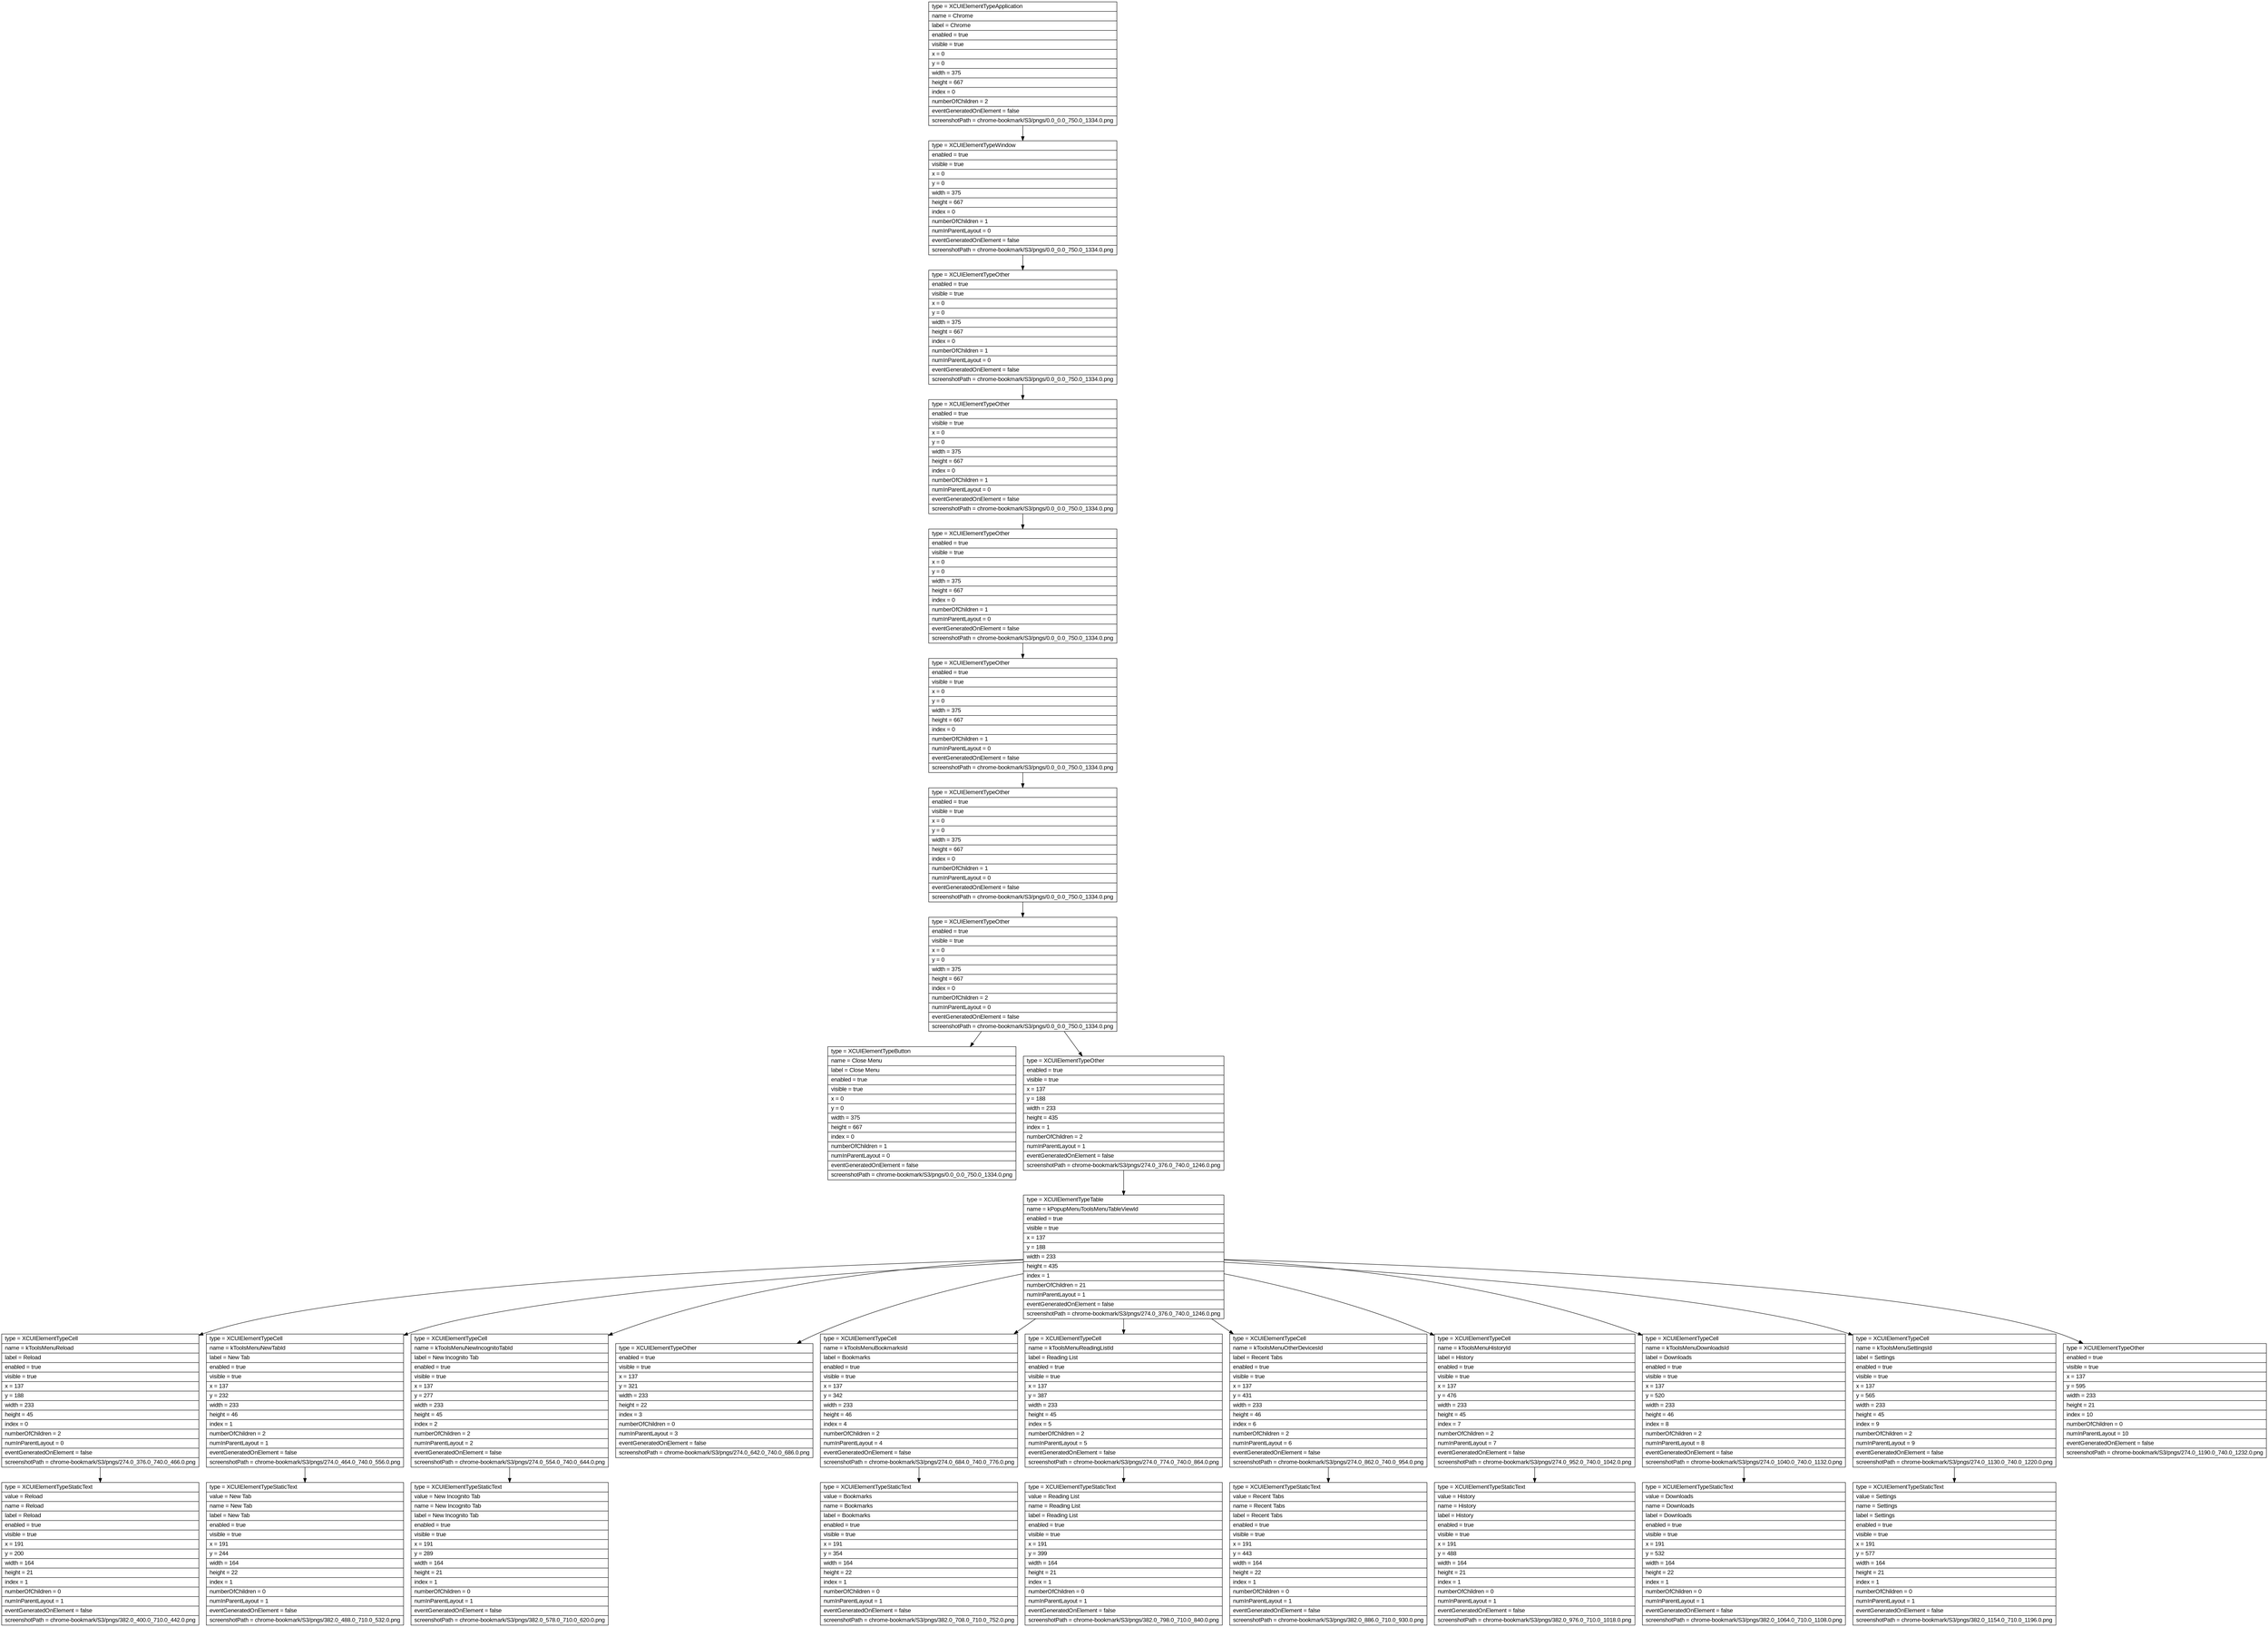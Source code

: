 digraph Layout {

	node [shape=record fontname=Arial];

	0	[label="{type = XCUIElementTypeApplication\l|name = Chrome\l|label = Chrome\l|enabled = true\l|visible = true\l|x = 0\l|y = 0\l|width = 375\l|height = 667\l|index = 0\l|numberOfChildren = 2\l|eventGeneratedOnElement = false \l|screenshotPath = chrome-bookmark/S3/pngs/0.0_0.0_750.0_1334.0.png\l}"]
	1	[label="{type = XCUIElementTypeWindow\l|enabled = true\l|visible = true\l|x = 0\l|y = 0\l|width = 375\l|height = 667\l|index = 0\l|numberOfChildren = 1\l|numInParentLayout = 0\l|eventGeneratedOnElement = false \l|screenshotPath = chrome-bookmark/S3/pngs/0.0_0.0_750.0_1334.0.png\l}"]
	2	[label="{type = XCUIElementTypeOther\l|enabled = true\l|visible = true\l|x = 0\l|y = 0\l|width = 375\l|height = 667\l|index = 0\l|numberOfChildren = 1\l|numInParentLayout = 0\l|eventGeneratedOnElement = false \l|screenshotPath = chrome-bookmark/S3/pngs/0.0_0.0_750.0_1334.0.png\l}"]
	3	[label="{type = XCUIElementTypeOther\l|enabled = true\l|visible = true\l|x = 0\l|y = 0\l|width = 375\l|height = 667\l|index = 0\l|numberOfChildren = 1\l|numInParentLayout = 0\l|eventGeneratedOnElement = false \l|screenshotPath = chrome-bookmark/S3/pngs/0.0_0.0_750.0_1334.0.png\l}"]
	4	[label="{type = XCUIElementTypeOther\l|enabled = true\l|visible = true\l|x = 0\l|y = 0\l|width = 375\l|height = 667\l|index = 0\l|numberOfChildren = 1\l|numInParentLayout = 0\l|eventGeneratedOnElement = false \l|screenshotPath = chrome-bookmark/S3/pngs/0.0_0.0_750.0_1334.0.png\l}"]
	5	[label="{type = XCUIElementTypeOther\l|enabled = true\l|visible = true\l|x = 0\l|y = 0\l|width = 375\l|height = 667\l|index = 0\l|numberOfChildren = 1\l|numInParentLayout = 0\l|eventGeneratedOnElement = false \l|screenshotPath = chrome-bookmark/S3/pngs/0.0_0.0_750.0_1334.0.png\l}"]
	6	[label="{type = XCUIElementTypeOther\l|enabled = true\l|visible = true\l|x = 0\l|y = 0\l|width = 375\l|height = 667\l|index = 0\l|numberOfChildren = 1\l|numInParentLayout = 0\l|eventGeneratedOnElement = false \l|screenshotPath = chrome-bookmark/S3/pngs/0.0_0.0_750.0_1334.0.png\l}"]
	7	[label="{type = XCUIElementTypeOther\l|enabled = true\l|visible = true\l|x = 0\l|y = 0\l|width = 375\l|height = 667\l|index = 0\l|numberOfChildren = 2\l|numInParentLayout = 0\l|eventGeneratedOnElement = false \l|screenshotPath = chrome-bookmark/S3/pngs/0.0_0.0_750.0_1334.0.png\l}"]
	8	[label="{type = XCUIElementTypeButton\l|name = Close Menu\l|label = Close Menu\l|enabled = true\l|visible = true\l|x = 0\l|y = 0\l|width = 375\l|height = 667\l|index = 0\l|numberOfChildren = 1\l|numInParentLayout = 0\l|eventGeneratedOnElement = false \l|screenshotPath = chrome-bookmark/S3/pngs/0.0_0.0_750.0_1334.0.png\l}"]
	9	[label="{type = XCUIElementTypeOther\l|enabled = true\l|visible = true\l|x = 137\l|y = 188\l|width = 233\l|height = 435\l|index = 1\l|numberOfChildren = 2\l|numInParentLayout = 1\l|eventGeneratedOnElement = false \l|screenshotPath = chrome-bookmark/S3/pngs/274.0_376.0_740.0_1246.0.png\l}"]
	10	[label="{type = XCUIElementTypeTable\l|name = kPopupMenuToolsMenuTableViewId\l|enabled = true\l|visible = true\l|x = 137\l|y = 188\l|width = 233\l|height = 435\l|index = 1\l|numberOfChildren = 21\l|numInParentLayout = 1\l|eventGeneratedOnElement = false \l|screenshotPath = chrome-bookmark/S3/pngs/274.0_376.0_740.0_1246.0.png\l}"]
	11	[label="{type = XCUIElementTypeCell\l|name = kToolsMenuReload\l|label = Reload\l|enabled = true\l|visible = true\l|x = 137\l|y = 188\l|width = 233\l|height = 45\l|index = 0\l|numberOfChildren = 2\l|numInParentLayout = 0\l|eventGeneratedOnElement = false \l|screenshotPath = chrome-bookmark/S3/pngs/274.0_376.0_740.0_466.0.png\l}"]
	12	[label="{type = XCUIElementTypeCell\l|name = kToolsMenuNewTabId\l|label = New Tab\l|enabled = true\l|visible = true\l|x = 137\l|y = 232\l|width = 233\l|height = 46\l|index = 1\l|numberOfChildren = 2\l|numInParentLayout = 1\l|eventGeneratedOnElement = false \l|screenshotPath = chrome-bookmark/S3/pngs/274.0_464.0_740.0_556.0.png\l}"]
	13	[label="{type = XCUIElementTypeCell\l|name = kToolsMenuNewIncognitoTabId\l|label = New Incognito Tab\l|enabled = true\l|visible = true\l|x = 137\l|y = 277\l|width = 233\l|height = 45\l|index = 2\l|numberOfChildren = 2\l|numInParentLayout = 2\l|eventGeneratedOnElement = false \l|screenshotPath = chrome-bookmark/S3/pngs/274.0_554.0_740.0_644.0.png\l}"]
	14	[label="{type = XCUIElementTypeOther\l|enabled = true\l|visible = true\l|x = 137\l|y = 321\l|width = 233\l|height = 22\l|index = 3\l|numberOfChildren = 0\l|numInParentLayout = 3\l|eventGeneratedOnElement = false \l|screenshotPath = chrome-bookmark/S3/pngs/274.0_642.0_740.0_686.0.png\l}"]
	15	[label="{type = XCUIElementTypeCell\l|name = kToolsMenuBookmarksId\l|label = Bookmarks\l|enabled = true\l|visible = true\l|x = 137\l|y = 342\l|width = 233\l|height = 46\l|index = 4\l|numberOfChildren = 2\l|numInParentLayout = 4\l|eventGeneratedOnElement = false \l|screenshotPath = chrome-bookmark/S3/pngs/274.0_684.0_740.0_776.0.png\l}"]
	16	[label="{type = XCUIElementTypeCell\l|name = kToolsMenuReadingListId\l|label = Reading List\l|enabled = true\l|visible = true\l|x = 137\l|y = 387\l|width = 233\l|height = 45\l|index = 5\l|numberOfChildren = 2\l|numInParentLayout = 5\l|eventGeneratedOnElement = false \l|screenshotPath = chrome-bookmark/S3/pngs/274.0_774.0_740.0_864.0.png\l}"]
	17	[label="{type = XCUIElementTypeCell\l|name = kToolsMenuOtherDevicesId\l|label = Recent Tabs\l|enabled = true\l|visible = true\l|x = 137\l|y = 431\l|width = 233\l|height = 46\l|index = 6\l|numberOfChildren = 2\l|numInParentLayout = 6\l|eventGeneratedOnElement = false \l|screenshotPath = chrome-bookmark/S3/pngs/274.0_862.0_740.0_954.0.png\l}"]
	18	[label="{type = XCUIElementTypeCell\l|name = kToolsMenuHistoryId\l|label = History\l|enabled = true\l|visible = true\l|x = 137\l|y = 476\l|width = 233\l|height = 45\l|index = 7\l|numberOfChildren = 2\l|numInParentLayout = 7\l|eventGeneratedOnElement = false \l|screenshotPath = chrome-bookmark/S3/pngs/274.0_952.0_740.0_1042.0.png\l}"]
	19	[label="{type = XCUIElementTypeCell\l|name = kToolsMenuDownloadsId\l|label = Downloads\l|enabled = true\l|visible = true\l|x = 137\l|y = 520\l|width = 233\l|height = 46\l|index = 8\l|numberOfChildren = 2\l|numInParentLayout = 8\l|eventGeneratedOnElement = false \l|screenshotPath = chrome-bookmark/S3/pngs/274.0_1040.0_740.0_1132.0.png\l}"]
	20	[label="{type = XCUIElementTypeCell\l|name = kToolsMenuSettingsId\l|label = Settings\l|enabled = true\l|visible = true\l|x = 137\l|y = 565\l|width = 233\l|height = 45\l|index = 9\l|numberOfChildren = 2\l|numInParentLayout = 9\l|eventGeneratedOnElement = false \l|screenshotPath = chrome-bookmark/S3/pngs/274.0_1130.0_740.0_1220.0.png\l}"]
	21	[label="{type = XCUIElementTypeOther\l|enabled = true\l|visible = true\l|x = 137\l|y = 595\l|width = 233\l|height = 21\l|index = 10\l|numberOfChildren = 0\l|numInParentLayout = 10\l|eventGeneratedOnElement = false \l|screenshotPath = chrome-bookmark/S3/pngs/274.0_1190.0_740.0_1232.0.png\l}"]
	22	[label="{type = XCUIElementTypeStaticText\l|value = Reload\l|name = Reload\l|label = Reload\l|enabled = true\l|visible = true\l|x = 191\l|y = 200\l|width = 164\l|height = 21\l|index = 1\l|numberOfChildren = 0\l|numInParentLayout = 1\l|eventGeneratedOnElement = false \l|screenshotPath = chrome-bookmark/S3/pngs/382.0_400.0_710.0_442.0.png\l}"]
	23	[label="{type = XCUIElementTypeStaticText\l|value = New Tab\l|name = New Tab\l|label = New Tab\l|enabled = true\l|visible = true\l|x = 191\l|y = 244\l|width = 164\l|height = 22\l|index = 1\l|numberOfChildren = 0\l|numInParentLayout = 1\l|eventGeneratedOnElement = false \l|screenshotPath = chrome-bookmark/S3/pngs/382.0_488.0_710.0_532.0.png\l}"]
	24	[label="{type = XCUIElementTypeStaticText\l|value = New Incognito Tab\l|name = New Incognito Tab\l|label = New Incognito Tab\l|enabled = true\l|visible = true\l|x = 191\l|y = 289\l|width = 164\l|height = 21\l|index = 1\l|numberOfChildren = 0\l|numInParentLayout = 1\l|eventGeneratedOnElement = false \l|screenshotPath = chrome-bookmark/S3/pngs/382.0_578.0_710.0_620.0.png\l}"]
	25	[label="{type = XCUIElementTypeStaticText\l|value = Bookmarks\l|name = Bookmarks\l|label = Bookmarks\l|enabled = true\l|visible = true\l|x = 191\l|y = 354\l|width = 164\l|height = 22\l|index = 1\l|numberOfChildren = 0\l|numInParentLayout = 1\l|eventGeneratedOnElement = false \l|screenshotPath = chrome-bookmark/S3/pngs/382.0_708.0_710.0_752.0.png\l}"]
	26	[label="{type = XCUIElementTypeStaticText\l|value = Reading List\l|name = Reading List\l|label = Reading List\l|enabled = true\l|visible = true\l|x = 191\l|y = 399\l|width = 164\l|height = 21\l|index = 1\l|numberOfChildren = 0\l|numInParentLayout = 1\l|eventGeneratedOnElement = false \l|screenshotPath = chrome-bookmark/S3/pngs/382.0_798.0_710.0_840.0.png\l}"]
	27	[label="{type = XCUIElementTypeStaticText\l|value = Recent Tabs\l|name = Recent Tabs\l|label = Recent Tabs\l|enabled = true\l|visible = true\l|x = 191\l|y = 443\l|width = 164\l|height = 22\l|index = 1\l|numberOfChildren = 0\l|numInParentLayout = 1\l|eventGeneratedOnElement = false \l|screenshotPath = chrome-bookmark/S3/pngs/382.0_886.0_710.0_930.0.png\l}"]
	28	[label="{type = XCUIElementTypeStaticText\l|value = History\l|name = History\l|label = History\l|enabled = true\l|visible = true\l|x = 191\l|y = 488\l|width = 164\l|height = 21\l|index = 1\l|numberOfChildren = 0\l|numInParentLayout = 1\l|eventGeneratedOnElement = false \l|screenshotPath = chrome-bookmark/S3/pngs/382.0_976.0_710.0_1018.0.png\l}"]
	29	[label="{type = XCUIElementTypeStaticText\l|value = Downloads\l|name = Downloads\l|label = Downloads\l|enabled = true\l|visible = true\l|x = 191\l|y = 532\l|width = 164\l|height = 22\l|index = 1\l|numberOfChildren = 0\l|numInParentLayout = 1\l|eventGeneratedOnElement = false \l|screenshotPath = chrome-bookmark/S3/pngs/382.0_1064.0_710.0_1108.0.png\l}"]
	30	[label="{type = XCUIElementTypeStaticText\l|value = Settings\l|name = Settings\l|label = Settings\l|enabled = true\l|visible = true\l|x = 191\l|y = 577\l|width = 164\l|height = 21\l|index = 1\l|numberOfChildren = 0\l|numInParentLayout = 1\l|eventGeneratedOnElement = false \l|screenshotPath = chrome-bookmark/S3/pngs/382.0_1154.0_710.0_1196.0.png\l}"]


	0 -> 1
	1 -> 2
	2 -> 3
	3 -> 4
	4 -> 5
	5 -> 6
	6 -> 7
	7 -> 8
	7 -> 9
	9 -> 10
	10 -> 11
	10 -> 12
	10 -> 13
	10 -> 14
	10 -> 15
	10 -> 16
	10 -> 17
	10 -> 18
	10 -> 19
	10 -> 20
	10 -> 21
	11 -> 22
	12 -> 23
	13 -> 24
	15 -> 25
	16 -> 26
	17 -> 27
	18 -> 28
	19 -> 29
	20 -> 30


}